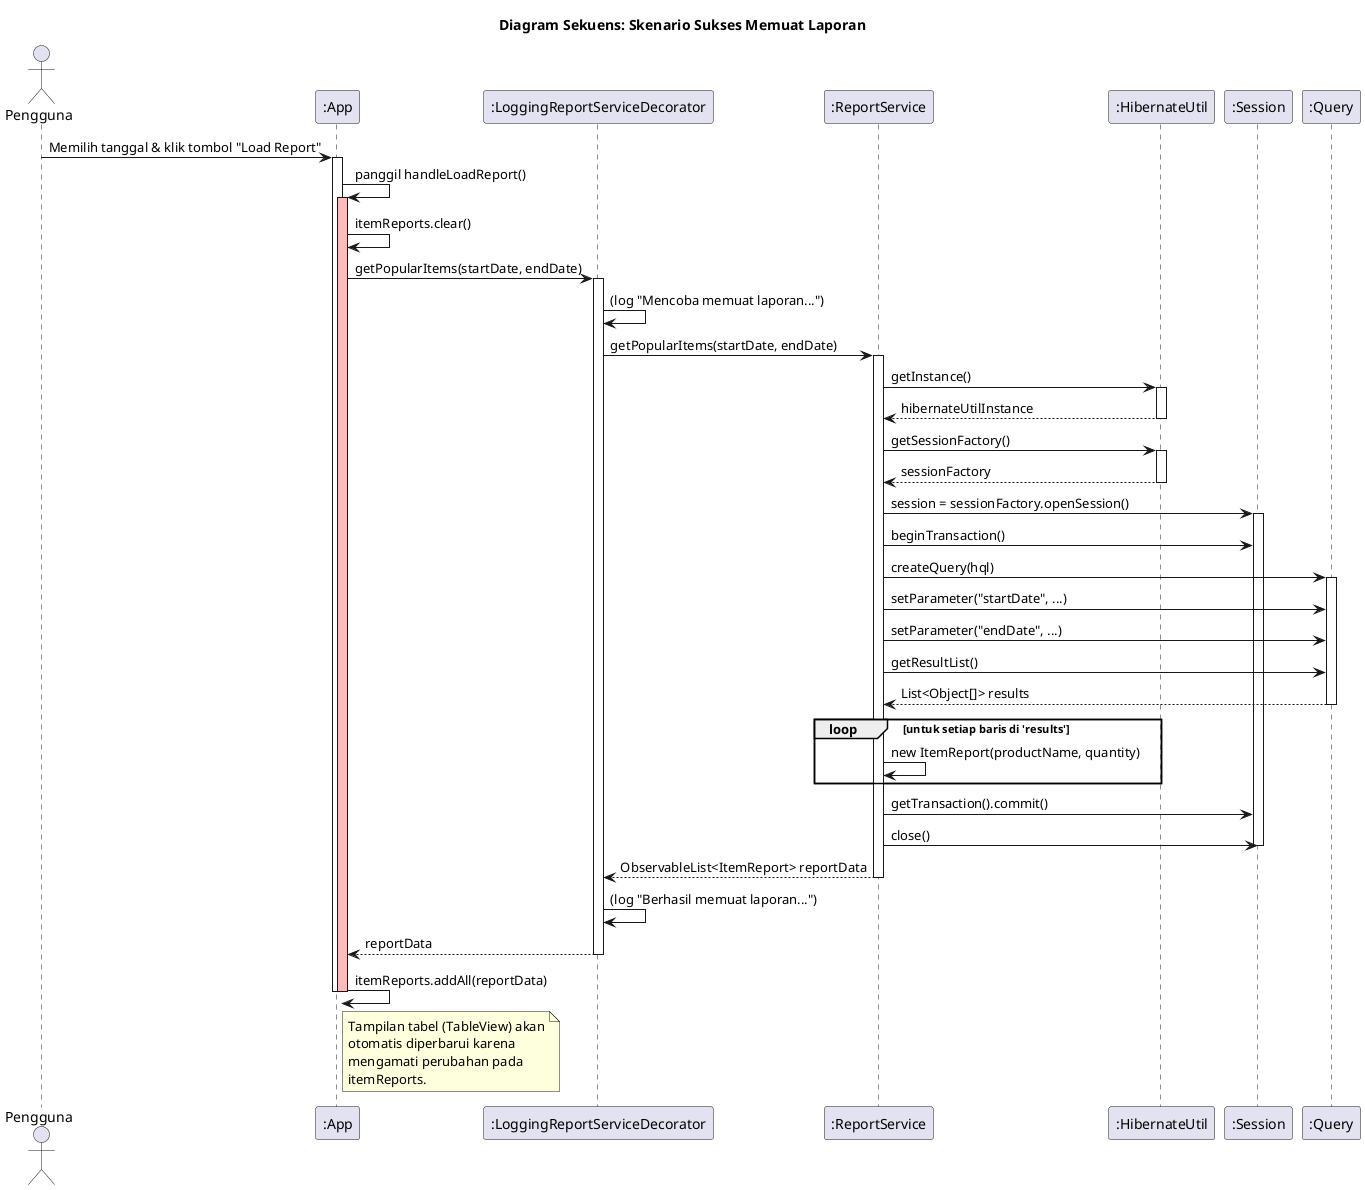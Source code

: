 @startuml
title Diagram Sekuens: Skenario Sukses Memuat Laporan

actor Pengguna

' Definisikan partisipan/objek yang terlibat
participant ":App" as App
participant ":LoggingReportServiceDecorator" as Decorator
participant ":ReportService" as Service
participant ":HibernateUtil" as Util
participant ":Session" as HSession
participant ":Query" as HQuery

Pengguna -> App: Memilih tanggal & klik tombol "Load Report"
activate App

App -> App: panggil handleLoadReport()
activate App #FFBBBB
App -> App: itemReports.clear()

' App memanggil service (yang sebenarnya adalah Decorator)
App -> Decorator: getPopularItems(startDate, endDate)
activate Decorator

' Decorator melakukan logging lalu mendelegasikan
Decorator -> Decorator: (log "Mencoba memuat laporan...")
Decorator -> Service: getPopularItems(startDate, endDate)
activate Service

' Service berinteraksi dengan Hibernate
Service -> Util: getInstance()
activate Util
Service <-- Util: hibernateUtilInstance
deactivate Util

Service -> Util: getSessionFactory()
activate Util
Service <-- Util: sessionFactory
deactivate Util

Service -> HSession: session = sessionFactory.openSession()
activate HSession

Service -> HSession: beginTransaction()

' Eksekusi Query
Service -> HQuery: createQuery(hql)
activate HQuery
Service -> HQuery: setParameter("startDate", ...)
Service -> HQuery: setParameter("endDate", ...)
Service -> HQuery: getResultList()

' Database (melalui Query) mengembalikan hasil
HQuery --> Service: List<Object[]> results
deactivate HQuery

' Service memproses hasil
loop untuk setiap baris di 'results'
    Service -> Service: new ItemReport(productName, quantity)
end

' Menyelesaikan transaksi
Service -> HSession: getTransaction().commit()
Service -> HSession: close()
deactivate HSession

' Mengembalikan data ke Decorator
Service --> Decorator: ObservableList<ItemReport> reportData
deactivate Service

' Decorator melakukan logging lagi dan mengembalikan data ke App
Decorator -> Decorator: (log "Berhasil memuat laporan...")
Decorator --> App: reportData
deactivate Decorator

' App mengupdate UI
App -> App: itemReports.addAll(reportData)
note right of App
  Tampilan tabel (TableView) akan
  otomatis diperbarui karena
  mengamati perubahan pada
  itemReports.
end note

deactivate App #FFBBBB
deactivate App

@enduml